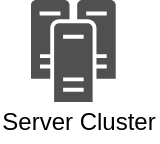 <mxfile version="14.6.13" type="device"><diagram id="eS93_r1MZTrwwZDpAdfQ" name="Seite-1"><mxGraphModel dx="1086" dy="966" grid="1" gridSize="10" guides="1" tooltips="1" connect="1" arrows="1" fold="1" page="1" pageScale="1" pageWidth="827" pageHeight="1169" math="0" shadow="0"><root><mxCell id="0"/><mxCell id="1" parent="0"/><mxCell id="WCr_64eNKZ5Rj8YUX_ei-1" value="" style="group" vertex="1" connectable="0" parent="1"><mxGeometry x="40" y="40" width="79" height="71" as="geometry"/></mxCell><mxCell id="WCr_64eNKZ5Rj8YUX_ei-2" value="Server Cluster" style="text;html=1;strokeColor=none;fillColor=none;align=center;verticalAlign=middle;whiteSpace=wrap;rounded=0;" vertex="1" parent="WCr_64eNKZ5Rj8YUX_ei-1"><mxGeometry y="51" width="79" height="20" as="geometry"/></mxCell><mxCell id="WCr_64eNKZ5Rj8YUX_ei-3" value="" style="pointerEvents=1;shadow=0;dashed=0;html=1;strokeColor=none;fillColor=#505050;labelPosition=center;verticalLabelPosition=bottom;verticalAlign=top;outlineConnect=0;align=center;shape=mxgraph.office.servers.cluster_server;aspect=fixed;" vertex="1" parent="WCr_64eNKZ5Rj8YUX_ei-1"><mxGeometry x="15.5" width="42.36" height="51" as="geometry"/></mxCell></root></mxGraphModel></diagram></mxfile>